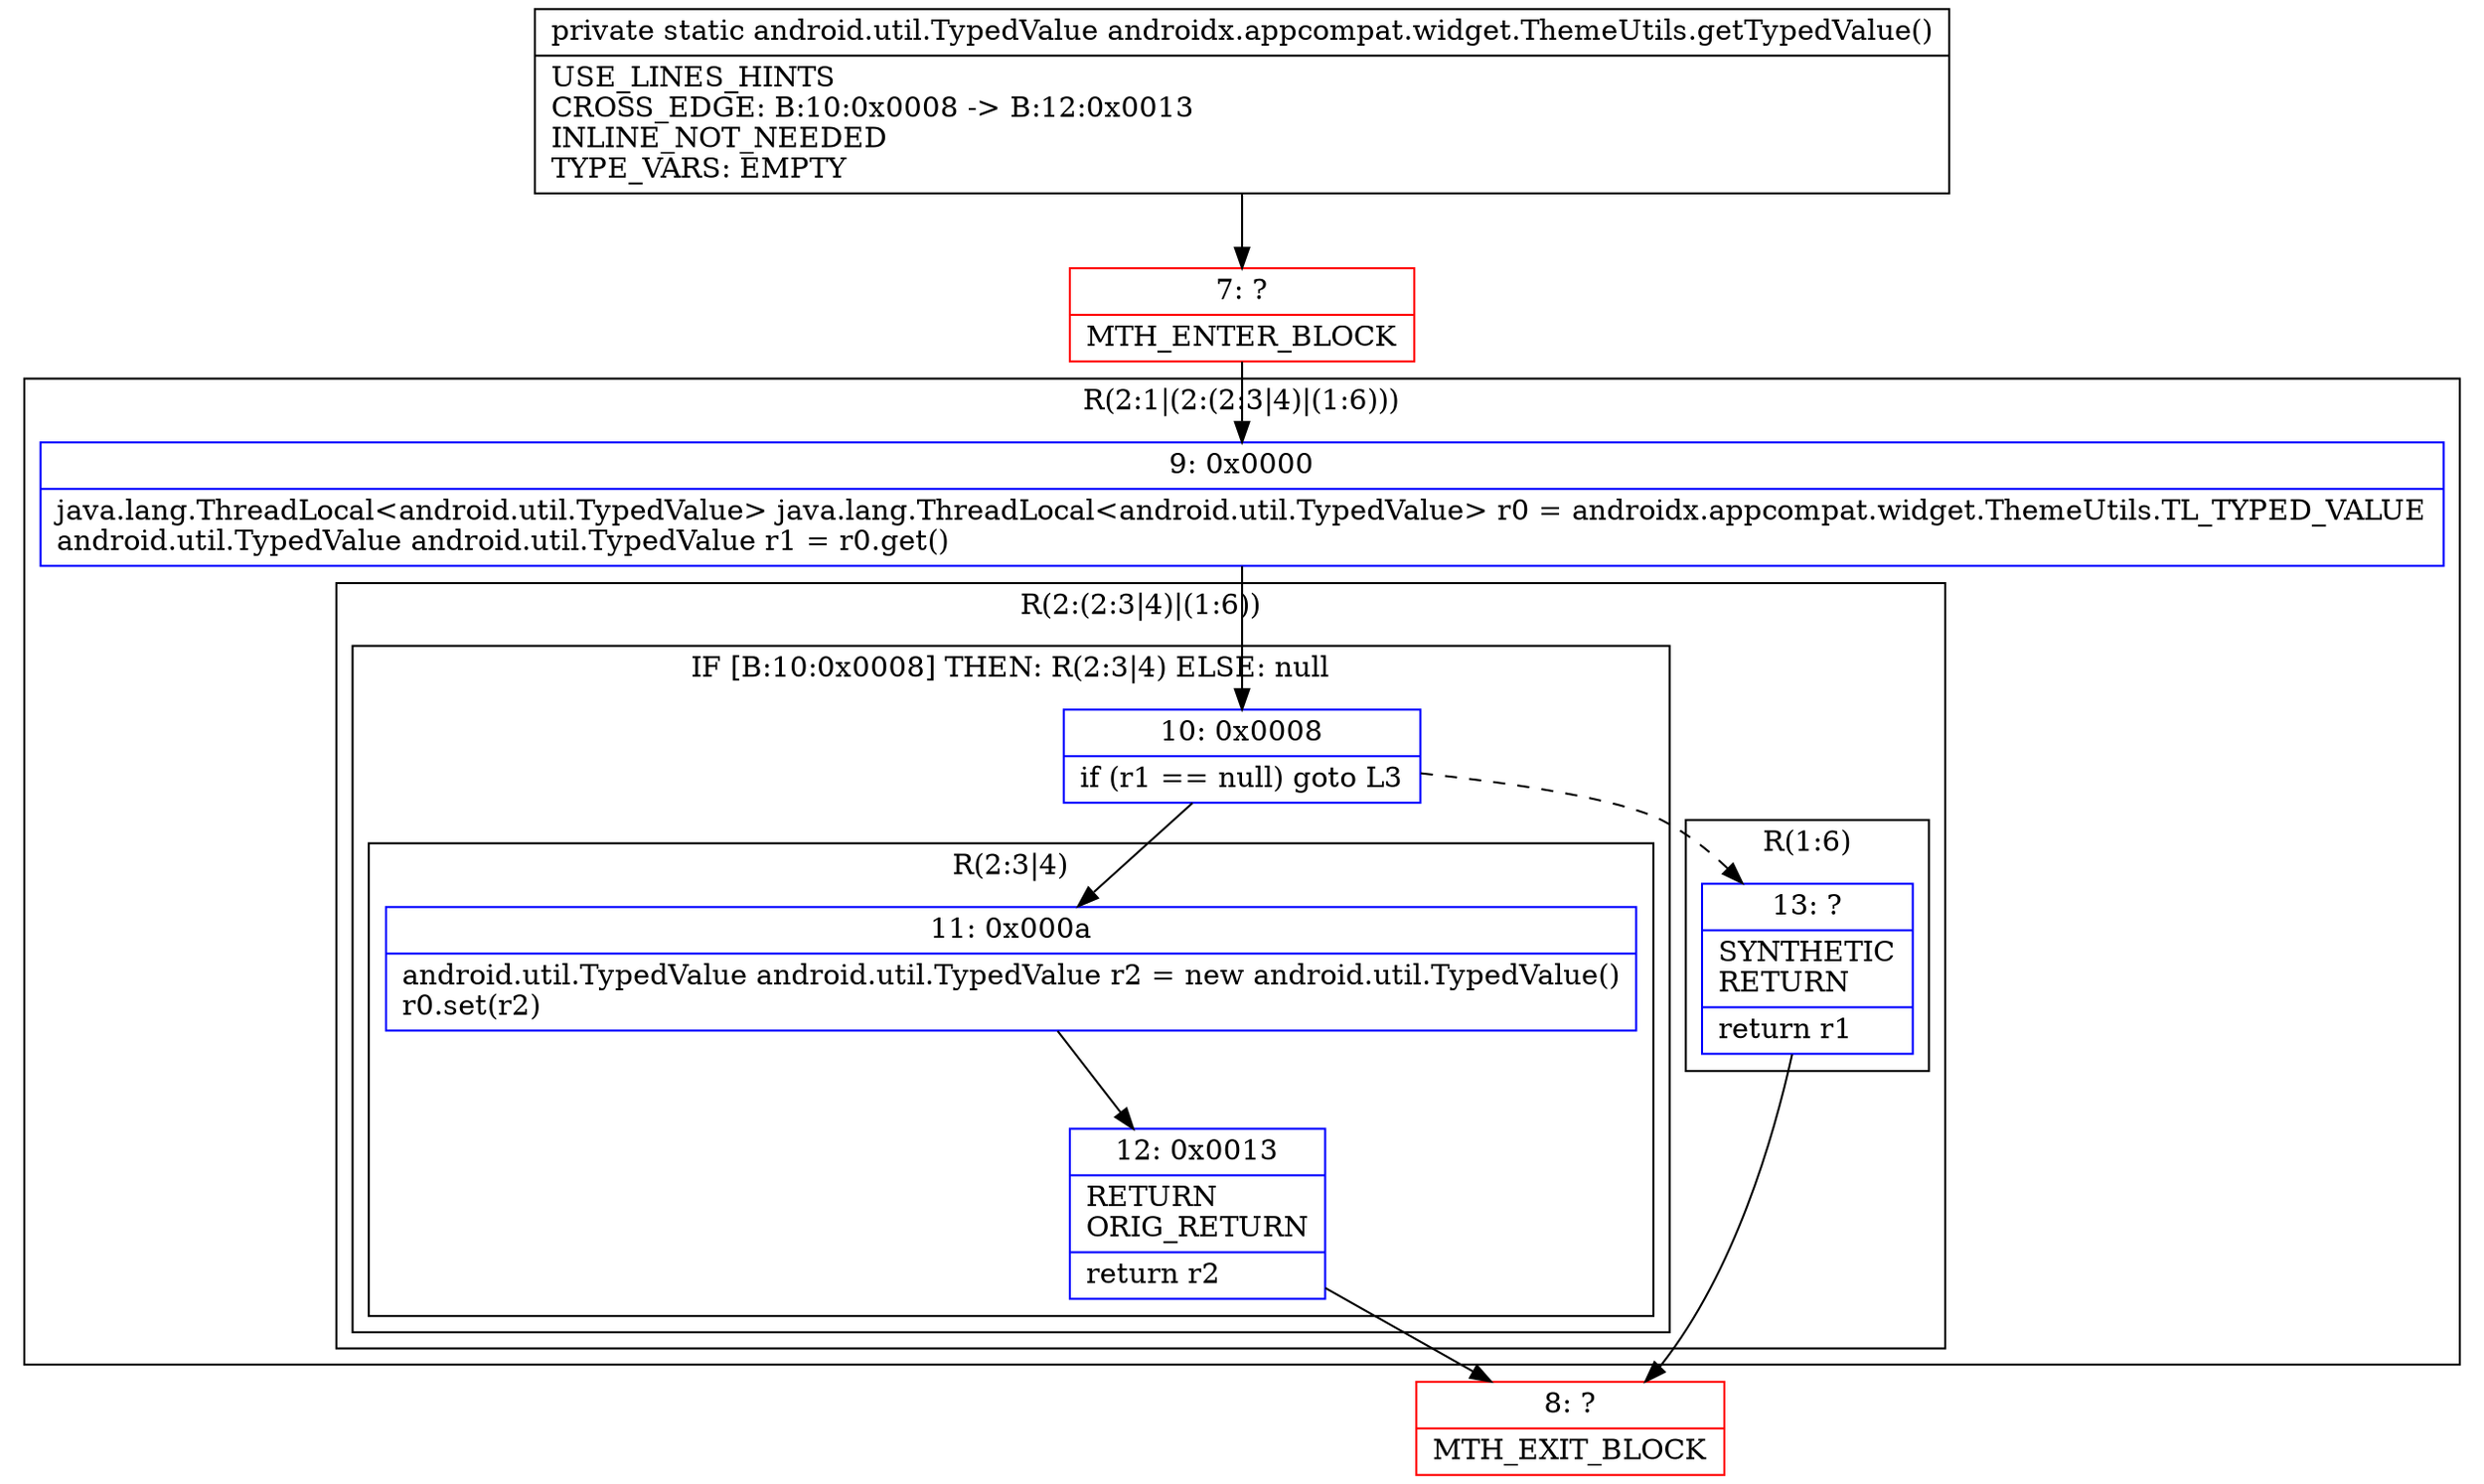 digraph "CFG forandroidx.appcompat.widget.ThemeUtils.getTypedValue()Landroid\/util\/TypedValue;" {
subgraph cluster_Region_1313873878 {
label = "R(2:1|(2:(2:3|4)|(1:6)))";
node [shape=record,color=blue];
Node_9 [shape=record,label="{9\:\ 0x0000|java.lang.ThreadLocal\<android.util.TypedValue\> java.lang.ThreadLocal\<android.util.TypedValue\> r0 = androidx.appcompat.widget.ThemeUtils.TL_TYPED_VALUE\landroid.util.TypedValue android.util.TypedValue r1 = r0.get()\l}"];
subgraph cluster_Region_1179098818 {
label = "R(2:(2:3|4)|(1:6))";
node [shape=record,color=blue];
subgraph cluster_IfRegion_541639353 {
label = "IF [B:10:0x0008] THEN: R(2:3|4) ELSE: null";
node [shape=record,color=blue];
Node_10 [shape=record,label="{10\:\ 0x0008|if (r1 == null) goto L3\l}"];
subgraph cluster_Region_1614234391 {
label = "R(2:3|4)";
node [shape=record,color=blue];
Node_11 [shape=record,label="{11\:\ 0x000a|android.util.TypedValue android.util.TypedValue r2 = new android.util.TypedValue()\lr0.set(r2)\l}"];
Node_12 [shape=record,label="{12\:\ 0x0013|RETURN\lORIG_RETURN\l|return r2\l}"];
}
}
subgraph cluster_Region_149268275 {
label = "R(1:6)";
node [shape=record,color=blue];
Node_13 [shape=record,label="{13\:\ ?|SYNTHETIC\lRETURN\l|return r1\l}"];
}
}
}
Node_7 [shape=record,color=red,label="{7\:\ ?|MTH_ENTER_BLOCK\l}"];
Node_8 [shape=record,color=red,label="{8\:\ ?|MTH_EXIT_BLOCK\l}"];
MethodNode[shape=record,label="{private static android.util.TypedValue androidx.appcompat.widget.ThemeUtils.getTypedValue()  | USE_LINES_HINTS\lCROSS_EDGE: B:10:0x0008 \-\> B:12:0x0013\lINLINE_NOT_NEEDED\lTYPE_VARS: EMPTY\l}"];
MethodNode -> Node_7;Node_9 -> Node_10;
Node_10 -> Node_11;
Node_10 -> Node_13[style=dashed];
Node_11 -> Node_12;
Node_12 -> Node_8;
Node_13 -> Node_8;
Node_7 -> Node_9;
}

